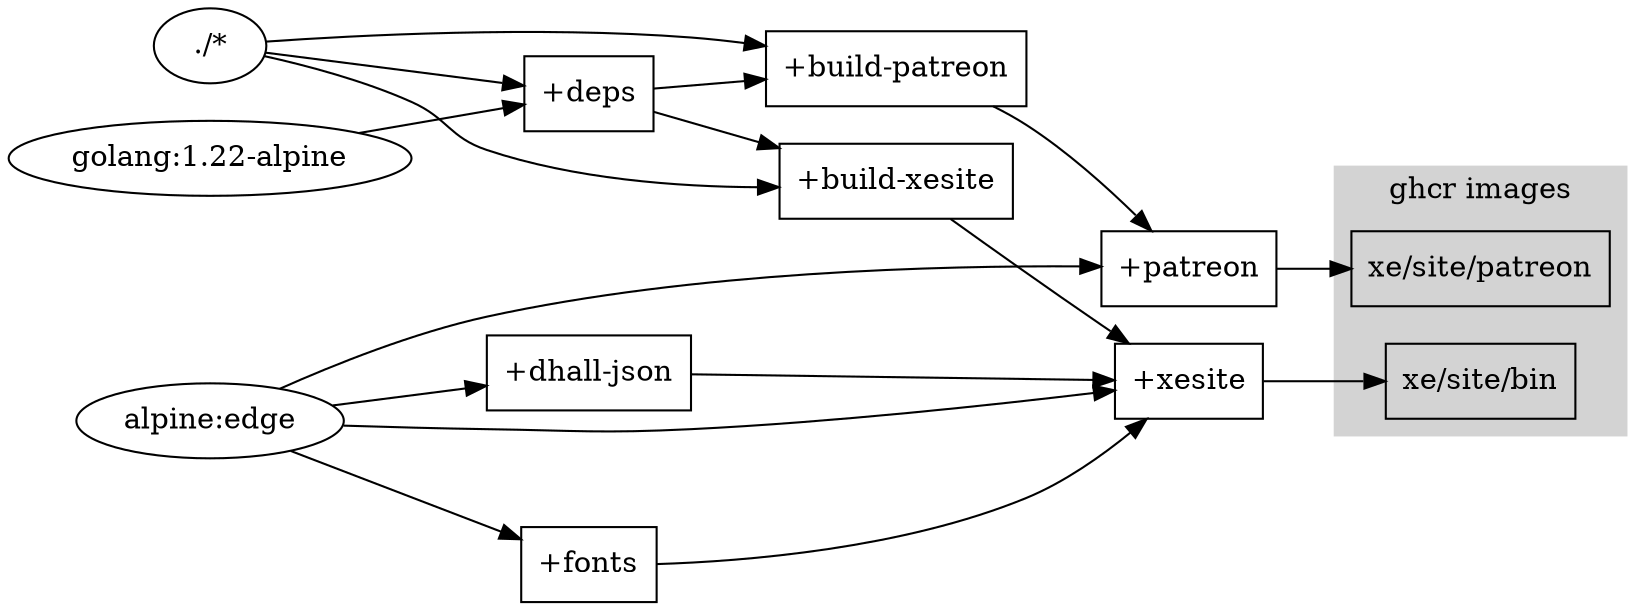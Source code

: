 digraph {
  rankdir=LR;
  node [shape=box];

  subgraph cluster_0 {
    label = "ghcr images";
    style=filled;
    color=lightgrey;
    ghcrxesite [label="xe/site/bin"];
    ghcrpatreon [label="xe/site/patreon"];
  }

  src [label="./*", shape=ellipse];
  golang [label="golang:1.22-alpine", shape=ellipse];
  alpine [label="alpine:edge", shape=ellipse];
  deps [label="+deps"];
  fonts [label="+fonts"];
  dhalljson [label="+dhall-json"];
  buildpatreon [label="+build-patreon"];
  patreon [label="+patreon"];
  buildxesite [label="+build-xesite"];
  xesite [label="+xesite"];

  { rank=same; golang; alpine; src; }
  { rank=same; deps; fonts; dhalljson; }
  { rank=same; patreon; xesite; }

  src -> deps;
  golang -> deps;
  alpine -> fonts;
  alpine -> dhalljson;
  deps -> buildpatreon;
  deps -> buildxesite;
  src -> buildpatreon;
  buildpatreon -> patreon;
  src -> buildxesite;
  buildxesite -> xesite;
  alpine -> patreon;
  patreon -> ghcrpatreon;
  alpine -> xesite;
  fonts -> xesite;
  dhalljson -> xesite;
  xesite -> ghcrxesite;
}
